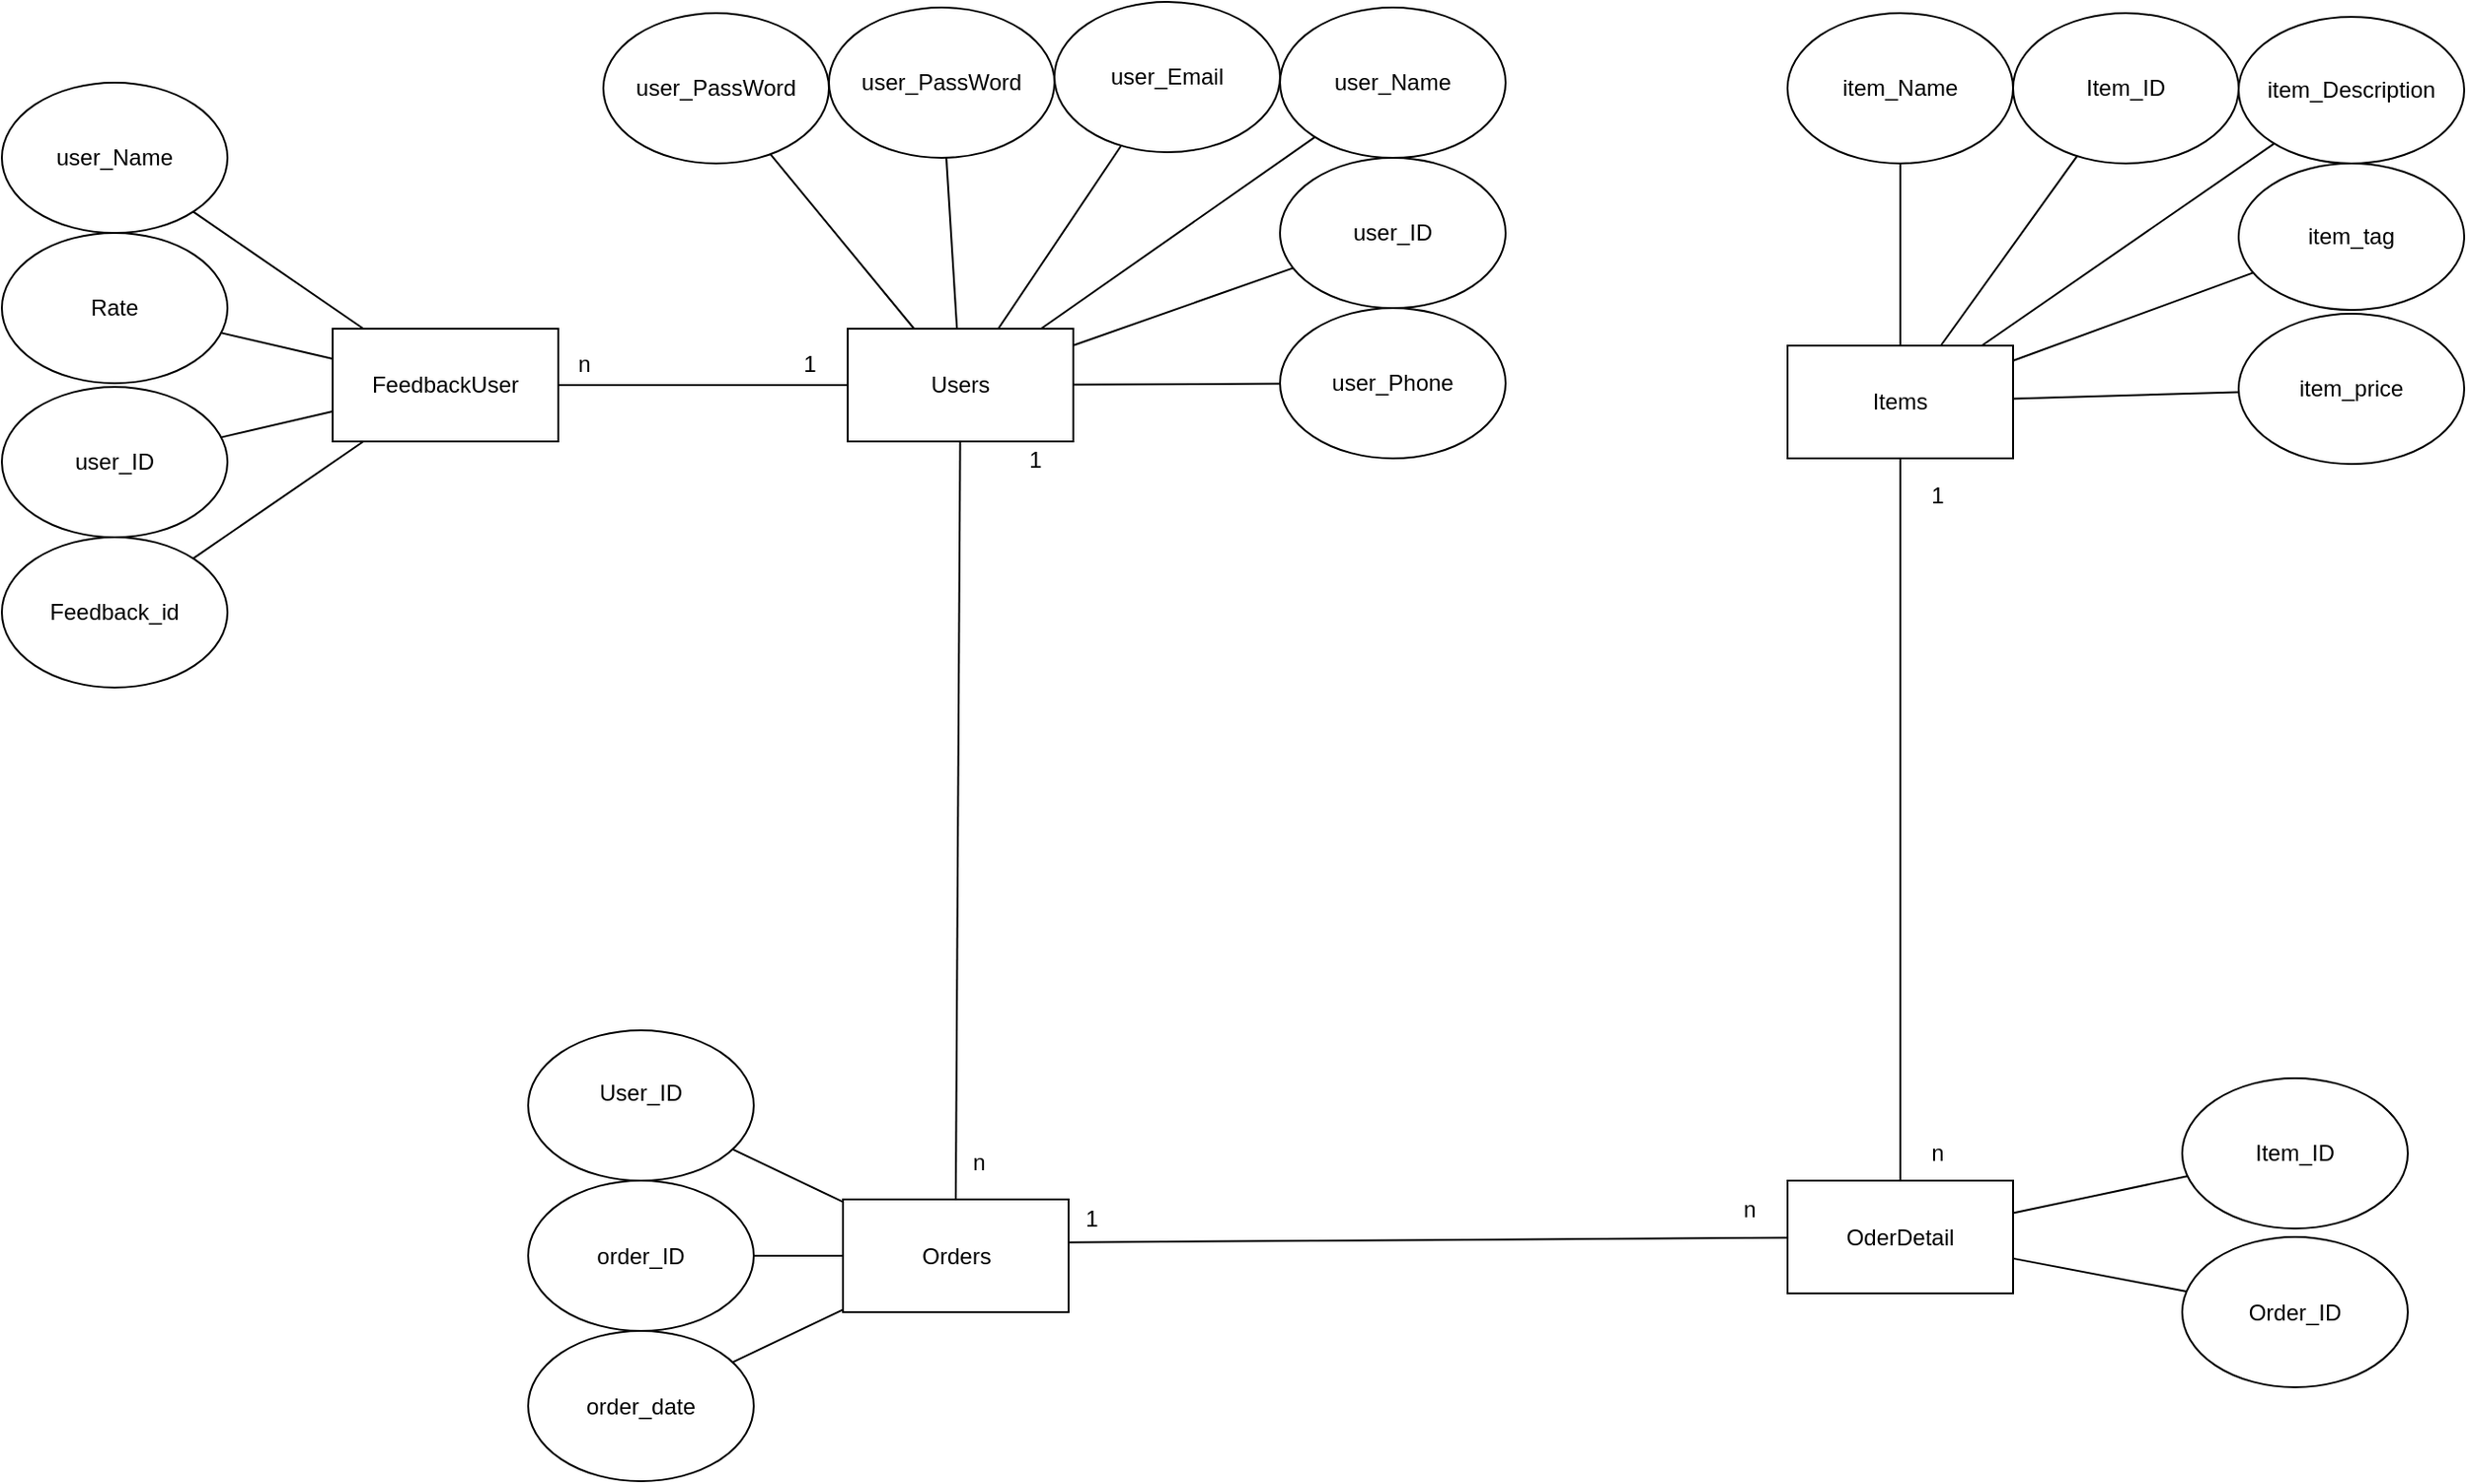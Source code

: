 <mxfile version="10.7.3" type="device"><diagram id="1l91KwUEAQ7JggXoCV3R" name="Page-1"><mxGraphModel dx="2173" dy="713" grid="1" gridSize="10" guides="1" tooltips="1" connect="1" arrows="1" fold="1" page="1" pageScale="1" pageWidth="827" pageHeight="1169" math="0" shadow="0"><root><mxCell id="0"/><mxCell id="1" parent="0"/><mxCell id="5HR255Hvk3Yn6w1yggqq-1" value="Users" style="rounded=0;whiteSpace=wrap;html=1;" parent="1" vertex="1"><mxGeometry x="-10" y="201" width="120" height="60" as="geometry"/></mxCell><mxCell id="5HR255Hvk3Yn6w1yggqq-2" value="" style="endArrow=none;html=1;" parent="1" source="5HR255Hvk3Yn6w1yggqq-1" target="5HR255Hvk3Yn6w1yggqq-3" edge="1"><mxGeometry width="50" height="50" relative="1" as="geometry"><mxPoint x="29" y="211" as="sourcePoint"/><mxPoint x="50" y="121" as="targetPoint"/></mxGeometry></mxCell><mxCell id="5HR255Hvk3Yn6w1yggqq-3" value="user_ID" style="ellipse;whiteSpace=wrap;html=1;" parent="1" vertex="1"><mxGeometry x="220" y="110" width="120" height="80" as="geometry"/></mxCell><mxCell id="5HR255Hvk3Yn6w1yggqq-4" value="" style="endArrow=none;html=1;" parent="1" source="5HR255Hvk3Yn6w1yggqq-1" target="5HR255Hvk3Yn6w1yggqq-5" edge="1"><mxGeometry width="50" height="50" relative="1" as="geometry"><mxPoint x="-159.286" y="176" as="sourcePoint"/><mxPoint x="-140" y="86" as="targetPoint"/></mxGeometry></mxCell><mxCell id="5HR255Hvk3Yn6w1yggqq-5" value="user_Name" style="ellipse;whiteSpace=wrap;html=1;" parent="1" vertex="1"><mxGeometry x="220" y="30" width="120" height="80" as="geometry"/></mxCell><mxCell id="5HR255Hvk3Yn6w1yggqq-6" value="" style="endArrow=none;html=1;" parent="1" source="5HR255Hvk3Yn6w1yggqq-1" target="5HR255Hvk3Yn6w1yggqq-7" edge="1"><mxGeometry width="50" height="50" relative="1" as="geometry"><mxPoint x="-10" y="326" as="sourcePoint"/><mxPoint x="-170" y="201" as="targetPoint"/></mxGeometry></mxCell><mxCell id="5HR255Hvk3Yn6w1yggqq-7" value="user_Email" style="ellipse;whiteSpace=wrap;html=1;" parent="1" vertex="1"><mxGeometry x="100" y="27" width="120" height="80" as="geometry"/></mxCell><mxCell id="5HR255Hvk3Yn6w1yggqq-8" value="" style="endArrow=none;html=1;" parent="1" source="5HR255Hvk3Yn6w1yggqq-1" target="5HR255Hvk3Yn6w1yggqq-9" edge="1"><mxGeometry width="50" height="50" relative="1" as="geometry"><mxPoint x="-40" y="436" as="sourcePoint"/><mxPoint x="-200" y="311" as="targetPoint"/></mxGeometry></mxCell><mxCell id="5HR255Hvk3Yn6w1yggqq-9" value="user_PassWord" style="ellipse;whiteSpace=wrap;html=1;" parent="1" vertex="1"><mxGeometry x="-20" y="30" width="120" height="80" as="geometry"/></mxCell><mxCell id="5HR255Hvk3Yn6w1yggqq-10" value="" style="endArrow=none;html=1;" parent="1" source="5HR255Hvk3Yn6w1yggqq-1" target="5HR255Hvk3Yn6w1yggqq-11" edge="1"><mxGeometry width="50" height="50" relative="1" as="geometry"><mxPoint x="20" y="271" as="sourcePoint"/><mxPoint x="-210" y="391" as="targetPoint"/></mxGeometry></mxCell><mxCell id="5HR255Hvk3Yn6w1yggqq-11" value="user_Phone" style="ellipse;whiteSpace=wrap;html=1;" parent="1" vertex="1"><mxGeometry x="220" y="190" width="120" height="80" as="geometry"/></mxCell><mxCell id="5HR255Hvk3Yn6w1yggqq-12" value="Items" style="rounded=0;whiteSpace=wrap;html=1;" parent="1" vertex="1"><mxGeometry x="490" y="210" width="120" height="60" as="geometry"/></mxCell><mxCell id="5HR255Hvk3Yn6w1yggqq-13" value="" style="endArrow=none;html=1;" parent="1" source="5HR255Hvk3Yn6w1yggqq-12" target="5HR255Hvk3Yn6w1yggqq-14" edge="1"><mxGeometry width="50" height="50" relative="1" as="geometry"><mxPoint x="590" y="235" as="sourcePoint"/><mxPoint x="640" y="135" as="targetPoint"/></mxGeometry></mxCell><mxCell id="5HR255Hvk3Yn6w1yggqq-14" value="Item_ID" style="ellipse;whiteSpace=wrap;html=1;" parent="1" vertex="1"><mxGeometry x="610" y="33" width="120" height="80" as="geometry"/></mxCell><mxCell id="5HR255Hvk3Yn6w1yggqq-15" value="" style="endArrow=none;html=1;" parent="1" source="5HR255Hvk3Yn6w1yggqq-12" target="5HR255Hvk3Yn6w1yggqq-16" edge="1"><mxGeometry width="50" height="50" relative="1" as="geometry"><mxPoint x="430.714" y="190" as="sourcePoint"/><mxPoint x="450" y="100" as="targetPoint"/></mxGeometry></mxCell><mxCell id="5HR255Hvk3Yn6w1yggqq-16" value="item_Name&lt;br&gt;" style="ellipse;whiteSpace=wrap;html=1;" parent="1" vertex="1"><mxGeometry x="490" y="33" width="120" height="80" as="geometry"/></mxCell><mxCell id="5HR255Hvk3Yn6w1yggqq-19" value="" style="endArrow=none;html=1;" parent="1" source="5HR255Hvk3Yn6w1yggqq-12" target="5HR255Hvk3Yn6w1yggqq-20" edge="1"><mxGeometry width="50" height="50" relative="1" as="geometry"><mxPoint x="550" y="450" as="sourcePoint"/><mxPoint x="390" y="325" as="targetPoint"/></mxGeometry></mxCell><mxCell id="5HR255Hvk3Yn6w1yggqq-20" value="item_price" style="ellipse;whiteSpace=wrap;html=1;" parent="1" vertex="1"><mxGeometry x="730" y="193" width="120" height="80" as="geometry"/></mxCell><mxCell id="5HR255Hvk3Yn6w1yggqq-23" value="" style="endArrow=none;html=1;" parent="1" source="5HR255Hvk3Yn6w1yggqq-12" target="5HR255Hvk3Yn6w1yggqq-24" edge="1"><mxGeometry width="50" height="50" relative="1" as="geometry"><mxPoint x="737.5" y="287.5" as="sourcePoint"/><mxPoint x="540" y="407.5" as="targetPoint"/></mxGeometry></mxCell><mxCell id="5HR255Hvk3Yn6w1yggqq-24" value="item_tag" style="ellipse;whiteSpace=wrap;html=1;" parent="1" vertex="1"><mxGeometry x="730" y="113" width="120" height="78" as="geometry"/></mxCell><mxCell id="5HR255Hvk3Yn6w1yggqq-27" value="" style="endArrow=none;html=1;" parent="1" source="5HR255Hvk3Yn6w1yggqq-12" target="5HR255Hvk3Yn6w1yggqq-28" edge="1"><mxGeometry width="50" height="50" relative="1" as="geometry"><mxPoint x="609" y="211" as="sourcePoint"/><mxPoint x="660" y="347.5" as="targetPoint"/></mxGeometry></mxCell><mxCell id="5HR255Hvk3Yn6w1yggqq-28" value="item_Description" style="ellipse;whiteSpace=wrap;html=1;" parent="1" vertex="1"><mxGeometry x="730" y="35" width="120" height="78" as="geometry"/></mxCell><mxCell id="5HR255Hvk3Yn6w1yggqq-30" value="Orders" style="rounded=0;whiteSpace=wrap;html=1;" parent="1" vertex="1"><mxGeometry x="-12.5" y="664.5" width="120" height="60" as="geometry"/></mxCell><mxCell id="5HR255Hvk3Yn6w1yggqq-31" value="" style="endArrow=none;html=1;" parent="1" source="5HR255Hvk3Yn6w1yggqq-30" target="5HR255Hvk3Yn6w1yggqq-32" edge="1"><mxGeometry width="50" height="50" relative="1" as="geometry"><mxPoint x="-62.5" y="693" as="sourcePoint"/><mxPoint x="-12.5" y="593" as="targetPoint"/></mxGeometry></mxCell><mxCell id="5HR255Hvk3Yn6w1yggqq-32" value="order_ID" style="ellipse;whiteSpace=wrap;html=1;" parent="1" vertex="1"><mxGeometry x="-180" y="654.5" width="120" height="80" as="geometry"/></mxCell><mxCell id="5HR255Hvk3Yn6w1yggqq-33" value="" style="endArrow=none;html=1;" parent="1" source="5HR255Hvk3Yn6w1yggqq-30" target="5HR255Hvk3Yn6w1yggqq-34" edge="1"><mxGeometry width="50" height="50" relative="1" as="geometry"><mxPoint x="-221.786" y="648" as="sourcePoint"/><mxPoint x="-202.5" y="558" as="targetPoint"/></mxGeometry></mxCell><mxCell id="5HR255Hvk3Yn6w1yggqq-34" value="order_date" style="ellipse;whiteSpace=wrap;html=1;" parent="1" vertex="1"><mxGeometry x="-180" y="734.5" width="120" height="80" as="geometry"/></mxCell><mxCell id="5HR255Hvk3Yn6w1yggqq-43" value="User_ID&lt;br&gt;&lt;br&gt;" style="ellipse;whiteSpace=wrap;html=1;" parent="1" vertex="1"><mxGeometry x="-180" y="574.5" width="120" height="80" as="geometry"/></mxCell><mxCell id="5HR255Hvk3Yn6w1yggqq-46" value="" style="endArrow=none;html=1;" parent="1" source="5HR255Hvk3Yn6w1yggqq-30" target="5HR255Hvk3Yn6w1yggqq-43" edge="1"><mxGeometry width="50" height="50" relative="1" as="geometry"><mxPoint x="27.595" y="723.095" as="sourcePoint"/><mxPoint x="77.071" y="758.183" as="targetPoint"/></mxGeometry></mxCell><mxCell id="5HR255Hvk3Yn6w1yggqq-64" value="OderDetail" style="rounded=0;whiteSpace=wrap;html=1;" parent="1" vertex="1"><mxGeometry x="490" y="654.5" width="120" height="60" as="geometry"/></mxCell><mxCell id="5HR255Hvk3Yn6w1yggqq-65" value="" style="endArrow=none;html=1;" parent="1" source="5HR255Hvk3Yn6w1yggqq-64" target="5HR255Hvk3Yn6w1yggqq-66" edge="1"><mxGeometry width="50" height="50" relative="1" as="geometry"><mxPoint x="470" y="650" as="sourcePoint"/><mxPoint x="520" y="550" as="targetPoint"/></mxGeometry></mxCell><mxCell id="5HR255Hvk3Yn6w1yggqq-66" value="Item_ID" style="ellipse;whiteSpace=wrap;html=1;" parent="1" vertex="1"><mxGeometry x="700" y="600" width="120" height="80" as="geometry"/></mxCell><mxCell id="5HR255Hvk3Yn6w1yggqq-67" value="" style="endArrow=none;html=1;" parent="1" source="5HR255Hvk3Yn6w1yggqq-64" target="5HR255Hvk3Yn6w1yggqq-68" edge="1"><mxGeometry width="50" height="50" relative="1" as="geometry"><mxPoint x="310.714" y="605" as="sourcePoint"/><mxPoint x="330" y="515" as="targetPoint"/></mxGeometry></mxCell><mxCell id="5HR255Hvk3Yn6w1yggqq-68" value="Order_ID" style="ellipse;whiteSpace=wrap;html=1;" parent="1" vertex="1"><mxGeometry x="700" y="684.5" width="120" height="80" as="geometry"/></mxCell><mxCell id="5HR255Hvk3Yn6w1yggqq-75" value="" style="endArrow=none;html=1;entryX=0.5;entryY=0;entryDx=0;entryDy=0;" parent="1" source="5HR255Hvk3Yn6w1yggqq-1" target="5HR255Hvk3Yn6w1yggqq-30" edge="1"><mxGeometry width="50" height="50" relative="1" as="geometry"><mxPoint x="370" y="275" as="sourcePoint"/><mxPoint x="420" y="225" as="targetPoint"/></mxGeometry></mxCell><mxCell id="5HR255Hvk3Yn6w1yggqq-76" value="1" style="text;html=1;strokeColor=none;fillColor=none;align=center;verticalAlign=middle;whiteSpace=wrap;rounded=0;" parent="1" vertex="1"><mxGeometry x="60" y="261" width="60" height="20" as="geometry"/></mxCell><mxCell id="5HR255Hvk3Yn6w1yggqq-77" value="n" style="text;html=1;strokeColor=none;fillColor=none;align=center;verticalAlign=middle;whiteSpace=wrap;rounded=0;" parent="1" vertex="1"><mxGeometry x="30" y="634.5" width="60" height="20" as="geometry"/></mxCell><mxCell id="5HR255Hvk3Yn6w1yggqq-84" value="" style="endArrow=none;html=1;exitX=1.002;exitY=0.381;exitDx=0;exitDy=0;exitPerimeter=0;" parent="1" source="5HR255Hvk3Yn6w1yggqq-30" target="5HR255Hvk3Yn6w1yggqq-64" edge="1"><mxGeometry width="50" height="50" relative="1" as="geometry"><mxPoint x="78" y="680" as="sourcePoint"/><mxPoint x="77.5" y="779" as="targetPoint"/></mxGeometry></mxCell><mxCell id="5HR255Hvk3Yn6w1yggqq-85" value="1" style="text;html=1;strokeColor=none;fillColor=none;align=center;verticalAlign=middle;whiteSpace=wrap;rounded=0;" parent="1" vertex="1"><mxGeometry x="100" y="664.5" width="40" height="20" as="geometry"/></mxCell><mxCell id="5HR255Hvk3Yn6w1yggqq-86" value="n" style="text;html=1;strokeColor=none;fillColor=none;align=center;verticalAlign=middle;whiteSpace=wrap;rounded=0;" parent="1" vertex="1"><mxGeometry x="450" y="660" width="40" height="20" as="geometry"/></mxCell><mxCell id="m_6tnA9vey9Ro7A5ALcp-8" value="" style="endArrow=none;html=1;" parent="1" source="5HR255Hvk3Yn6w1yggqq-64" target="5HR255Hvk3Yn6w1yggqq-12" edge="1"><mxGeometry width="50" height="50" relative="1" as="geometry"><mxPoint x="146.39" y="674.5" as="sourcePoint"/><mxPoint x="531.11" y="275" as="targetPoint"/></mxGeometry></mxCell><mxCell id="m_6tnA9vey9Ro7A5ALcp-9" value="1" style="text;html=1;strokeColor=none;fillColor=none;align=center;verticalAlign=middle;whiteSpace=wrap;rounded=0;" parent="1" vertex="1"><mxGeometry x="550" y="280" width="40" height="20" as="geometry"/></mxCell><mxCell id="m_6tnA9vey9Ro7A5ALcp-10" value="n" style="text;html=1;strokeColor=none;fillColor=none;align=center;verticalAlign=middle;whiteSpace=wrap;rounded=0;" parent="1" vertex="1"><mxGeometry x="550" y="630" width="40" height="20" as="geometry"/></mxCell><mxCell id="AT2uqVJiWXvVaDYTLjt6-2" value="FeedbackUser&lt;br&gt;" style="rounded=0;whiteSpace=wrap;html=1;" parent="1" vertex="1"><mxGeometry x="-284" y="201" width="120" height="60" as="geometry"/></mxCell><mxCell id="AT2uqVJiWXvVaDYTLjt6-3" value="" style="endArrow=none;html=1;" parent="1" source="AT2uqVJiWXvVaDYTLjt6-2" target="AT2uqVJiWXvVaDYTLjt6-4" edge="1"><mxGeometry width="50" height="50" relative="1" as="geometry"><mxPoint x="-279" y="217.194" as="sourcePoint"/><mxPoint x="-415" y="231" as="targetPoint"/></mxGeometry></mxCell><mxCell id="AT2uqVJiWXvVaDYTLjt6-4" value="user_ID" style="ellipse;whiteSpace=wrap;html=1;" parent="1" vertex="1"><mxGeometry x="-460" y="232" width="120" height="80" as="geometry"/></mxCell><mxCell id="AT2uqVJiWXvVaDYTLjt6-5" value="user_Name" style="ellipse;whiteSpace=wrap;html=1;" parent="1" vertex="1"><mxGeometry x="-460" y="70" width="120" height="80" as="geometry"/></mxCell><mxCell id="AT2uqVJiWXvVaDYTLjt6-6" value="" style="endArrow=none;html=1;" parent="1" source="AT2uqVJiWXvVaDYTLjt6-2" target="AT2uqVJiWXvVaDYTLjt6-7" edge="1"><mxGeometry width="50" height="50" relative="1" as="geometry"><mxPoint x="-252.524" y="220" as="sourcePoint"/><mxPoint x="-547.5" y="530" as="targetPoint"/></mxGeometry></mxCell><mxCell id="AT2uqVJiWXvVaDYTLjt6-7" value="Feedback_id&lt;br&gt;" style="ellipse;whiteSpace=wrap;html=1;" parent="1" vertex="1"><mxGeometry x="-460" y="312" width="120" height="80" as="geometry"/></mxCell><mxCell id="AT2uqVJiWXvVaDYTLjt6-8" value="" style="endArrow=none;html=1;" parent="1" source="AT2uqVJiWXvVaDYTLjt6-2" target="AT2uqVJiWXvVaDYTLjt6-5" edge="1"><mxGeometry width="50" height="50" relative="1" as="geometry"><mxPoint x="-279" y="163.505" as="sourcePoint"/><mxPoint x="-323.817" y="74.173" as="targetPoint"/></mxGeometry></mxCell><mxCell id="AT2uqVJiWXvVaDYTLjt6-10" value="1" style="text;html=1;strokeColor=none;fillColor=none;align=center;verticalAlign=middle;whiteSpace=wrap;rounded=0;" parent="1" vertex="1"><mxGeometry x="-60" y="210" width="60" height="20" as="geometry"/></mxCell><mxCell id="AT2uqVJiWXvVaDYTLjt6-12" value="n" style="text;html=1;strokeColor=none;fillColor=none;align=center;verticalAlign=middle;whiteSpace=wrap;rounded=0;" parent="1" vertex="1"><mxGeometry x="-180" y="210" width="60" height="20" as="geometry"/></mxCell><mxCell id="AT2uqVJiWXvVaDYTLjt6-13" value="" style="endArrow=none;html=1;" parent="1" source="5HR255Hvk3Yn6w1yggqq-1" target="AT2uqVJiWXvVaDYTLjt6-2" edge="1"><mxGeometry width="50" height="50" relative="1" as="geometry"><mxPoint x="-10" y="231" as="sourcePoint"/><mxPoint x="-164" y="231" as="targetPoint"/></mxGeometry></mxCell><mxCell id="-T7CYz73wtlbr75oEsCI-1" value="" style="endArrow=none;html=1;" edge="1" parent="1" target="-T7CYz73wtlbr75oEsCI-2" source="5HR255Hvk3Yn6w1yggqq-1"><mxGeometry width="50" height="50" relative="1" as="geometry"><mxPoint x="17.624" y="211.0" as="sourcePoint"/><mxPoint x="-346" y="312.5" as="targetPoint"/></mxGeometry></mxCell><mxCell id="-T7CYz73wtlbr75oEsCI-2" value="user_PassWord" style="ellipse;whiteSpace=wrap;html=1;" vertex="1" parent="1"><mxGeometry x="-140" y="33" width="120" height="80" as="geometry"/></mxCell><mxCell id="-T7CYz73wtlbr75oEsCI-8" value="" style="endArrow=none;html=1;" edge="1" parent="1" target="-T7CYz73wtlbr75oEsCI-9" source="AT2uqVJiWXvVaDYTLjt6-2"><mxGeometry width="50" height="50" relative="1" as="geometry"><mxPoint x="-308.291" y="140" as="sourcePoint"/><mxPoint x="-475" y="151" as="targetPoint"/></mxGeometry></mxCell><mxCell id="-T7CYz73wtlbr75oEsCI-9" value="Rate" style="ellipse;whiteSpace=wrap;html=1;" vertex="1" parent="1"><mxGeometry x="-460" y="150" width="120" height="80" as="geometry"/></mxCell></root></mxGraphModel></diagram></mxfile>